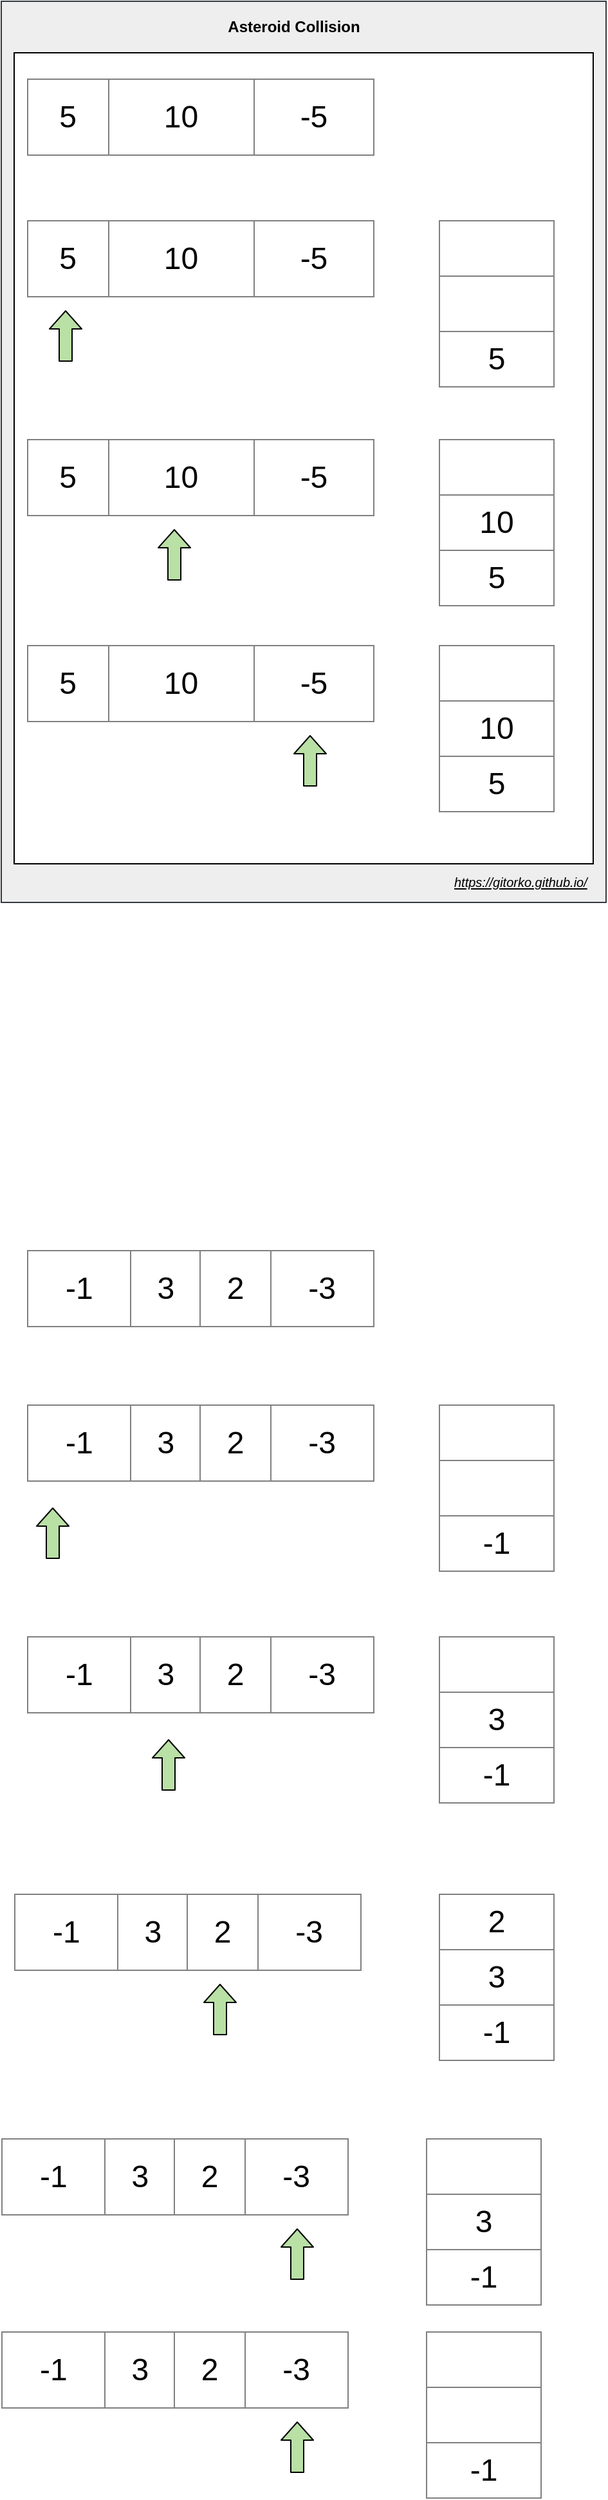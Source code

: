 <mxfile version="12.6.5" type="device"><diagram id="UGh-TFpthN-Amuy4NreV" name="Page-1"><mxGraphModel dx="1106" dy="2052" grid="1" gridSize="10" guides="1" tooltips="1" connect="1" arrows="1" fold="1" page="1" pageScale="1" pageWidth="500" pageHeight="1200" math="0" shadow="0"><root><mxCell id="0"/><mxCell id="1" parent="0"/><mxCell id="_sPD-Z7cBzc80nUcUi8j-2" value="" style="rounded=0;whiteSpace=wrap;html=1;fillColor=#eeeeee;strokeColor=#36393d;" vertex="1" parent="1"><mxGeometry x="10" y="-1150" width="470" height="700" as="geometry"/></mxCell><mxCell id="_sPD-Z7cBzc80nUcUi8j-1" value="" style="rounded=0;whiteSpace=wrap;html=1;" vertex="1" parent="1"><mxGeometry x="20" y="-1110" width="450" height="630" as="geometry"/></mxCell><mxCell id="rxNUnYQBcIrKdnEjdKDz-2" value="&lt;table border=&quot;1&quot; width=&quot;100%&quot; style=&quot;width: 100% ; height: 100% ; border-collapse: collapse ; font-size: 24px&quot;&gt;&lt;tbody style=&quot;font-size: 24px&quot;&gt;&lt;tr style=&quot;font-size: 24px&quot;&gt;&lt;td align=&quot;center&quot; style=&quot;font-size: 24px&quot;&gt;-1&lt;/td&gt;&lt;td align=&quot;center&quot; style=&quot;font-size: 24px&quot;&gt;3&lt;/td&gt;&lt;td align=&quot;center&quot; style=&quot;font-size: 24px&quot;&gt;2&lt;/td&gt;&lt;td style=&quot;text-align: center&quot;&gt;-3&lt;/td&gt;&lt;/tr&gt;&lt;/tbody&gt;&lt;/table&gt;" style="text;html=1;strokeColor=none;fillColor=none;overflow=fill;fontSize=24;" parent="1" vertex="1"><mxGeometry x="30" y="-180" width="270" height="60" as="geometry"/></mxCell><mxCell id="rxNUnYQBcIrKdnEjdKDz-3" value="&lt;table border=&quot;1&quot; width=&quot;100%&quot; style=&quot;width: 100% ; height: 100% ; border-collapse: collapse ; font-size: 24px&quot;&gt;&lt;tbody style=&quot;font-size: 24px&quot;&gt;&lt;tr style=&quot;font-size: 24px&quot;&gt;&lt;td style=&quot;text-align: center ; font-size: 24px&quot;&gt;&lt;br&gt;&lt;/td&gt;&lt;/tr&gt;&lt;tr&gt;&lt;td style=&quot;text-align: center&quot;&gt;&lt;br&gt;&lt;/td&gt;&lt;/tr&gt;&lt;tr&gt;&lt;td style=&quot;text-align: center&quot;&gt;-1&lt;/td&gt;&lt;/tr&gt;&lt;/tbody&gt;&lt;/table&gt;" style="text;html=1;strokeColor=none;fillColor=none;overflow=fill;fontSize=24;" parent="1" vertex="1"><mxGeometry x="350" y="-60" width="90" height="130" as="geometry"/></mxCell><mxCell id="rxNUnYQBcIrKdnEjdKDz-5" value="" style="shape=flexArrow;endArrow=classic;html=1;fontSize=24;fillColor=#B9E0A5;endWidth=14;endSize=4.33;" parent="1" edge="1"><mxGeometry width="50" height="50" relative="1" as="geometry"><mxPoint x="50" y="60" as="sourcePoint"/><mxPoint x="50" y="20" as="targetPoint"/></mxGeometry></mxCell><mxCell id="rxNUnYQBcIrKdnEjdKDz-6" value="&lt;table border=&quot;1&quot; width=&quot;100%&quot; style=&quot;width: 100% ; height: 100% ; border-collapse: collapse ; font-size: 24px&quot;&gt;&lt;tbody style=&quot;font-size: 24px&quot;&gt;&lt;tr style=&quot;font-size: 24px&quot;&gt;&lt;td style=&quot;text-align: center ; font-size: 24px&quot;&gt;&lt;br&gt;&lt;/td&gt;&lt;/tr&gt;&lt;tr&gt;&lt;td style=&quot;text-align: center&quot;&gt;3&lt;/td&gt;&lt;/tr&gt;&lt;tr&gt;&lt;td style=&quot;text-align: center&quot;&gt;-1&lt;/td&gt;&lt;/tr&gt;&lt;/tbody&gt;&lt;/table&gt;" style="text;html=1;strokeColor=none;fillColor=none;overflow=fill;fontSize=24;" parent="1" vertex="1"><mxGeometry x="350" y="120" width="90" height="130" as="geometry"/></mxCell><mxCell id="rxNUnYQBcIrKdnEjdKDz-8" value="" style="shape=flexArrow;endArrow=classic;html=1;fontSize=24;fillColor=#B9E0A5;endWidth=14;endSize=4.33;" parent="1" edge="1"><mxGeometry width="50" height="50" relative="1" as="geometry"><mxPoint x="140" y="240" as="sourcePoint"/><mxPoint x="140" y="200" as="targetPoint"/></mxGeometry></mxCell><mxCell id="rxNUnYQBcIrKdnEjdKDz-9" value="&lt;table border=&quot;1&quot; width=&quot;100%&quot; style=&quot;width: 100% ; height: 100% ; border-collapse: collapse ; font-size: 24px&quot;&gt;&lt;tbody style=&quot;font-size: 24px&quot;&gt;&lt;tr style=&quot;font-size: 24px&quot;&gt;&lt;td style=&quot;text-align: center ; font-size: 24px&quot;&gt;2&lt;/td&gt;&lt;/tr&gt;&lt;tr&gt;&lt;td style=&quot;text-align: center&quot;&gt;3&lt;/td&gt;&lt;/tr&gt;&lt;tr&gt;&lt;td style=&quot;text-align: center&quot;&gt;-1&lt;/td&gt;&lt;/tr&gt;&lt;/tbody&gt;&lt;/table&gt;" style="text;html=1;strokeColor=none;fillColor=none;overflow=fill;fontSize=24;" parent="1" vertex="1"><mxGeometry x="350" y="320" width="90" height="130" as="geometry"/></mxCell><mxCell id="rxNUnYQBcIrKdnEjdKDz-11" value="" style="shape=flexArrow;endArrow=classic;html=1;fontSize=24;fillColor=#B9E0A5;endWidth=14;endSize=4.33;" parent="1" edge="1"><mxGeometry width="50" height="50" relative="1" as="geometry"><mxPoint x="180" y="430" as="sourcePoint"/><mxPoint x="180" y="390" as="targetPoint"/></mxGeometry></mxCell><mxCell id="rxNUnYQBcIrKdnEjdKDz-13" value="&lt;table border=&quot;1&quot; width=&quot;100%&quot; style=&quot;width: 100% ; height: 100% ; border-collapse: collapse ; font-size: 24px&quot;&gt;&lt;tbody style=&quot;font-size: 24px&quot;&gt;&lt;tr style=&quot;font-size: 24px&quot;&gt;&lt;td align=&quot;center&quot; style=&quot;font-size: 24px&quot;&gt;-1&lt;/td&gt;&lt;td align=&quot;center&quot; style=&quot;font-size: 24px&quot;&gt;3&lt;/td&gt;&lt;td align=&quot;center&quot; style=&quot;font-size: 24px&quot;&gt;2&lt;/td&gt;&lt;td style=&quot;text-align: center&quot;&gt;-3&lt;/td&gt;&lt;/tr&gt;&lt;/tbody&gt;&lt;/table&gt;" style="text;html=1;strokeColor=none;fillColor=none;overflow=fill;fontSize=24;" parent="1" vertex="1"><mxGeometry x="30" y="-60" width="270" height="60" as="geometry"/></mxCell><mxCell id="rxNUnYQBcIrKdnEjdKDz-14" value="&lt;table border=&quot;1&quot; width=&quot;100%&quot; style=&quot;width: 100% ; height: 100% ; border-collapse: collapse ; font-size: 24px&quot;&gt;&lt;tbody style=&quot;font-size: 24px&quot;&gt;&lt;tr style=&quot;font-size: 24px&quot;&gt;&lt;td align=&quot;center&quot; style=&quot;font-size: 24px&quot;&gt;-1&lt;/td&gt;&lt;td align=&quot;center&quot; style=&quot;font-size: 24px&quot;&gt;3&lt;/td&gt;&lt;td align=&quot;center&quot; style=&quot;font-size: 24px&quot;&gt;2&lt;/td&gt;&lt;td style=&quot;text-align: center&quot;&gt;-3&lt;/td&gt;&lt;/tr&gt;&lt;/tbody&gt;&lt;/table&gt;" style="text;html=1;strokeColor=none;fillColor=none;overflow=fill;fontSize=24;" parent="1" vertex="1"><mxGeometry x="30" y="120" width="270" height="60" as="geometry"/></mxCell><mxCell id="rxNUnYQBcIrKdnEjdKDz-15" value="&lt;table border=&quot;1&quot; width=&quot;100%&quot; style=&quot;width: 100% ; height: 100% ; border-collapse: collapse ; font-size: 24px&quot;&gt;&lt;tbody style=&quot;font-size: 24px&quot;&gt;&lt;tr style=&quot;font-size: 24px&quot;&gt;&lt;td align=&quot;center&quot; style=&quot;font-size: 24px&quot;&gt;-1&lt;/td&gt;&lt;td align=&quot;center&quot; style=&quot;font-size: 24px&quot;&gt;3&lt;/td&gt;&lt;td align=&quot;center&quot; style=&quot;font-size: 24px&quot;&gt;2&lt;/td&gt;&lt;td style=&quot;text-align: center&quot;&gt;-3&lt;/td&gt;&lt;/tr&gt;&lt;/tbody&gt;&lt;/table&gt;" style="text;html=1;strokeColor=none;fillColor=none;overflow=fill;fontSize=24;" parent="1" vertex="1"><mxGeometry x="20" y="320" width="270" height="60" as="geometry"/></mxCell><mxCell id="rxNUnYQBcIrKdnEjdKDz-16" value="&lt;table border=&quot;1&quot; width=&quot;100%&quot; style=&quot;width: 100% ; height: 100% ; border-collapse: collapse ; font-size: 24px&quot;&gt;&lt;tbody style=&quot;font-size: 24px&quot;&gt;&lt;tr style=&quot;font-size: 24px&quot;&gt;&lt;td style=&quot;text-align: center ; font-size: 24px&quot;&gt;&lt;br&gt;&lt;/td&gt;&lt;/tr&gt;&lt;tr&gt;&lt;td style=&quot;text-align: center&quot;&gt;3&lt;/td&gt;&lt;/tr&gt;&lt;tr&gt;&lt;td style=&quot;text-align: center&quot;&gt;-1&lt;/td&gt;&lt;/tr&gt;&lt;/tbody&gt;&lt;/table&gt;" style="text;html=1;strokeColor=none;fillColor=none;overflow=fill;fontSize=24;" parent="1" vertex="1"><mxGeometry x="340" y="510" width="90" height="130" as="geometry"/></mxCell><mxCell id="rxNUnYQBcIrKdnEjdKDz-17" value="" style="shape=flexArrow;endArrow=classic;html=1;fontSize=24;fillColor=#B9E0A5;endWidth=14;endSize=4.33;" parent="1" edge="1"><mxGeometry width="50" height="50" relative="1" as="geometry"><mxPoint x="240" y="620" as="sourcePoint"/><mxPoint x="240" y="580" as="targetPoint"/></mxGeometry></mxCell><mxCell id="rxNUnYQBcIrKdnEjdKDz-18" value="&lt;table border=&quot;1&quot; width=&quot;100%&quot; style=&quot;width: 100% ; height: 100% ; border-collapse: collapse ; font-size: 24px&quot;&gt;&lt;tbody style=&quot;font-size: 24px&quot;&gt;&lt;tr style=&quot;font-size: 24px&quot;&gt;&lt;td align=&quot;center&quot; style=&quot;font-size: 24px&quot;&gt;-1&lt;/td&gt;&lt;td align=&quot;center&quot; style=&quot;font-size: 24px&quot;&gt;3&lt;/td&gt;&lt;td align=&quot;center&quot; style=&quot;font-size: 24px&quot;&gt;2&lt;/td&gt;&lt;td style=&quot;text-align: center&quot;&gt;-3&lt;/td&gt;&lt;/tr&gt;&lt;/tbody&gt;&lt;/table&gt;" style="text;html=1;strokeColor=none;fillColor=none;overflow=fill;fontSize=24;" parent="1" vertex="1"><mxGeometry x="10" y="510" width="270" height="60" as="geometry"/></mxCell><mxCell id="rxNUnYQBcIrKdnEjdKDz-19" value="&lt;table border=&quot;1&quot; width=&quot;100%&quot; style=&quot;width: 100% ; height: 100% ; border-collapse: collapse ; font-size: 24px&quot;&gt;&lt;tbody style=&quot;font-size: 24px&quot;&gt;&lt;tr style=&quot;font-size: 24px&quot;&gt;&lt;td style=&quot;text-align: center ; font-size: 24px&quot;&gt;&lt;br&gt;&lt;/td&gt;&lt;/tr&gt;&lt;tr&gt;&lt;td style=&quot;text-align: center&quot;&gt;&lt;br&gt;&lt;/td&gt;&lt;/tr&gt;&lt;tr&gt;&lt;td style=&quot;text-align: center&quot;&gt;-1&lt;/td&gt;&lt;/tr&gt;&lt;/tbody&gt;&lt;/table&gt;" style="text;html=1;strokeColor=none;fillColor=none;overflow=fill;fontSize=24;" parent="1" vertex="1"><mxGeometry x="340" y="660" width="90" height="130" as="geometry"/></mxCell><mxCell id="rxNUnYQBcIrKdnEjdKDz-20" value="" style="shape=flexArrow;endArrow=classic;html=1;fontSize=24;fillColor=#B9E0A5;endWidth=14;endSize=4.33;" parent="1" edge="1"><mxGeometry width="50" height="50" relative="1" as="geometry"><mxPoint x="240" y="770" as="sourcePoint"/><mxPoint x="240" y="730" as="targetPoint"/></mxGeometry></mxCell><mxCell id="rxNUnYQBcIrKdnEjdKDz-21" value="&lt;table border=&quot;1&quot; width=&quot;100%&quot; style=&quot;width: 100% ; height: 100% ; border-collapse: collapse ; font-size: 24px&quot;&gt;&lt;tbody style=&quot;font-size: 24px&quot;&gt;&lt;tr style=&quot;font-size: 24px&quot;&gt;&lt;td align=&quot;center&quot; style=&quot;font-size: 24px&quot;&gt;-1&lt;/td&gt;&lt;td align=&quot;center&quot; style=&quot;font-size: 24px&quot;&gt;3&lt;/td&gt;&lt;td align=&quot;center&quot; style=&quot;font-size: 24px&quot;&gt;2&lt;/td&gt;&lt;td style=&quot;text-align: center&quot;&gt;-3&lt;/td&gt;&lt;/tr&gt;&lt;/tbody&gt;&lt;/table&gt;" style="text;html=1;strokeColor=none;fillColor=none;overflow=fill;fontSize=24;" parent="1" vertex="1"><mxGeometry x="10" y="660" width="270" height="60" as="geometry"/></mxCell><mxCell id="rxNUnYQBcIrKdnEjdKDz-22" value="&lt;table border=&quot;1&quot; width=&quot;100%&quot; style=&quot;width: 100% ; height: 100% ; border-collapse: collapse ; font-size: 24px&quot;&gt;&lt;tbody style=&quot;font-size: 24px&quot;&gt;&lt;tr style=&quot;font-size: 24px&quot;&gt;&lt;td align=&quot;center&quot; style=&quot;font-size: 24px&quot;&gt;5&lt;/td&gt;&lt;td align=&quot;center&quot; style=&quot;font-size: 24px&quot;&gt;10&lt;/td&gt;&lt;td align=&quot;center&quot; style=&quot;font-size: 24px&quot;&gt;-5&lt;/td&gt;&lt;/tr&gt;&lt;/tbody&gt;&lt;/table&gt;" style="text;html=1;strokeColor=none;fillColor=none;overflow=fill;fontSize=24;" parent="1" vertex="1"><mxGeometry x="30" y="-1090" width="270" height="60" as="geometry"/></mxCell><mxCell id="rxNUnYQBcIrKdnEjdKDz-23" value="&lt;table border=&quot;1&quot; width=&quot;100%&quot; style=&quot;width: 100% ; height: 100% ; border-collapse: collapse ; font-size: 24px&quot;&gt;&lt;tbody style=&quot;font-size: 24px&quot;&gt;&lt;tr style=&quot;font-size: 24px&quot;&gt;&lt;td style=&quot;text-align: center ; font-size: 24px&quot;&gt;&lt;br&gt;&lt;/td&gt;&lt;/tr&gt;&lt;tr&gt;&lt;td style=&quot;text-align: center&quot;&gt;&lt;br&gt;&lt;/td&gt;&lt;/tr&gt;&lt;tr&gt;&lt;td style=&quot;text-align: center&quot;&gt;5&lt;/td&gt;&lt;/tr&gt;&lt;/tbody&gt;&lt;/table&gt;" style="text;html=1;strokeColor=none;fillColor=none;overflow=fill;fontSize=24;" parent="1" vertex="1"><mxGeometry x="350" y="-980" width="90" height="130" as="geometry"/></mxCell><mxCell id="rxNUnYQBcIrKdnEjdKDz-24" value="&lt;table border=&quot;1&quot; width=&quot;100%&quot; style=&quot;width: 100% ; height: 100% ; border-collapse: collapse ; font-size: 24px&quot;&gt;&lt;tbody style=&quot;font-size: 24px&quot;&gt;&lt;tr style=&quot;font-size: 24px&quot;&gt;&lt;td align=&quot;center&quot; style=&quot;font-size: 24px&quot;&gt;5&lt;/td&gt;&lt;td align=&quot;center&quot; style=&quot;font-size: 24px&quot;&gt;10&lt;/td&gt;&lt;td align=&quot;center&quot; style=&quot;font-size: 24px&quot;&gt;-5&lt;/td&gt;&lt;/tr&gt;&lt;/tbody&gt;&lt;/table&gt;" style="text;html=1;strokeColor=none;fillColor=none;overflow=fill;fontSize=24;" parent="1" vertex="1"><mxGeometry x="30" y="-980" width="270" height="60" as="geometry"/></mxCell><mxCell id="rxNUnYQBcIrKdnEjdKDz-25" value="" style="shape=flexArrow;endArrow=classic;html=1;fontSize=24;fillColor=#B9E0A5;endWidth=14;endSize=4.33;" parent="1" edge="1"><mxGeometry width="50" height="50" relative="1" as="geometry"><mxPoint x="60" y="-870" as="sourcePoint"/><mxPoint x="60" y="-910" as="targetPoint"/></mxGeometry></mxCell><mxCell id="rxNUnYQBcIrKdnEjdKDz-26" value="&lt;table border=&quot;1&quot; width=&quot;100%&quot; style=&quot;width: 100% ; height: 100% ; border-collapse: collapse ; font-size: 24px&quot;&gt;&lt;tbody style=&quot;font-size: 24px&quot;&gt;&lt;tr style=&quot;font-size: 24px&quot;&gt;&lt;td style=&quot;text-align: center ; font-size: 24px&quot;&gt;&lt;br&gt;&lt;/td&gt;&lt;/tr&gt;&lt;tr&gt;&lt;td style=&quot;text-align: center&quot;&gt;10&lt;/td&gt;&lt;/tr&gt;&lt;tr&gt;&lt;td style=&quot;text-align: center&quot;&gt;5&lt;/td&gt;&lt;/tr&gt;&lt;/tbody&gt;&lt;/table&gt;" style="text;html=1;strokeColor=none;fillColor=none;overflow=fill;fontSize=24;" parent="1" vertex="1"><mxGeometry x="350" y="-810" width="90" height="130" as="geometry"/></mxCell><mxCell id="rxNUnYQBcIrKdnEjdKDz-27" value="&lt;table border=&quot;1&quot; width=&quot;100%&quot; style=&quot;width: 100% ; height: 100% ; border-collapse: collapse ; font-size: 24px&quot;&gt;&lt;tbody style=&quot;font-size: 24px&quot;&gt;&lt;tr style=&quot;font-size: 24px&quot;&gt;&lt;td align=&quot;center&quot; style=&quot;font-size: 24px&quot;&gt;5&lt;/td&gt;&lt;td align=&quot;center&quot; style=&quot;font-size: 24px&quot;&gt;10&lt;/td&gt;&lt;td align=&quot;center&quot; style=&quot;font-size: 24px&quot;&gt;-5&lt;/td&gt;&lt;/tr&gt;&lt;/tbody&gt;&lt;/table&gt;" style="text;html=1;strokeColor=none;fillColor=none;overflow=fill;fontSize=24;" parent="1" vertex="1"><mxGeometry x="30" y="-810" width="270" height="60" as="geometry"/></mxCell><mxCell id="rxNUnYQBcIrKdnEjdKDz-28" value="" style="shape=flexArrow;endArrow=classic;html=1;fontSize=24;fillColor=#B9E0A5;endWidth=14;endSize=4.33;" parent="1" edge="1"><mxGeometry width="50" height="50" relative="1" as="geometry"><mxPoint x="144.5" y="-700" as="sourcePoint"/><mxPoint x="144.5" y="-740" as="targetPoint"/></mxGeometry></mxCell><mxCell id="rxNUnYQBcIrKdnEjdKDz-29" value="&lt;table border=&quot;1&quot; width=&quot;100%&quot; style=&quot;width: 100% ; height: 100% ; border-collapse: collapse ; font-size: 24px&quot;&gt;&lt;tbody style=&quot;font-size: 24px&quot;&gt;&lt;tr style=&quot;font-size: 24px&quot;&gt;&lt;td style=&quot;text-align: center ; font-size: 24px&quot;&gt;&lt;br&gt;&lt;/td&gt;&lt;/tr&gt;&lt;tr&gt;&lt;td style=&quot;text-align: center&quot;&gt;10&lt;/td&gt;&lt;/tr&gt;&lt;tr&gt;&lt;td style=&quot;text-align: center&quot;&gt;5&lt;/td&gt;&lt;/tr&gt;&lt;/tbody&gt;&lt;/table&gt;" style="text;html=1;strokeColor=none;fillColor=none;overflow=fill;fontSize=24;" parent="1" vertex="1"><mxGeometry x="350" y="-650" width="90" height="130" as="geometry"/></mxCell><mxCell id="rxNUnYQBcIrKdnEjdKDz-30" value="&lt;table border=&quot;1&quot; width=&quot;100%&quot; style=&quot;width: 100% ; height: 100% ; border-collapse: collapse ; font-size: 24px&quot;&gt;&lt;tbody style=&quot;font-size: 24px&quot;&gt;&lt;tr style=&quot;font-size: 24px&quot;&gt;&lt;td align=&quot;center&quot; style=&quot;font-size: 24px&quot;&gt;5&lt;/td&gt;&lt;td align=&quot;center&quot; style=&quot;font-size: 24px&quot;&gt;10&lt;/td&gt;&lt;td align=&quot;center&quot; style=&quot;font-size: 24px&quot;&gt;-5&lt;/td&gt;&lt;/tr&gt;&lt;/tbody&gt;&lt;/table&gt;" style="text;html=1;strokeColor=none;fillColor=none;overflow=fill;fontSize=24;" parent="1" vertex="1"><mxGeometry x="30" y="-650" width="270" height="60" as="geometry"/></mxCell><mxCell id="rxNUnYQBcIrKdnEjdKDz-31" value="" style="shape=flexArrow;endArrow=classic;html=1;fontSize=24;fillColor=#B9E0A5;endWidth=14;endSize=4.33;" parent="1" edge="1"><mxGeometry width="50" height="50" relative="1" as="geometry"><mxPoint x="250" y="-540" as="sourcePoint"/><mxPoint x="250" y="-580" as="targetPoint"/></mxGeometry></mxCell><mxCell id="_sPD-Z7cBzc80nUcUi8j-3" value="Asteroid Collision" style="text;html=1;strokeColor=none;fillColor=none;align=center;verticalAlign=middle;whiteSpace=wrap;rounded=0;fontStyle=1" vertex="1" parent="1"><mxGeometry x="175" y="-1140" width="125" height="20" as="geometry"/></mxCell><UserObject label="&lt;i&gt;&lt;u&gt;&lt;font style=&quot;font-size: 10px&quot;&gt;https://gitorko.github.io/&lt;/font&gt;&lt;/u&gt;&lt;/i&gt;" link="https://gitorko.github.io/" id="_sPD-Z7cBzc80nUcUi8j-4"><mxCell style="text;html=1;" vertex="1" parent="1"><mxGeometry x="360" y="-480" width="110" height="30" as="geometry"/></mxCell></UserObject></root></mxGraphModel></diagram></mxfile>